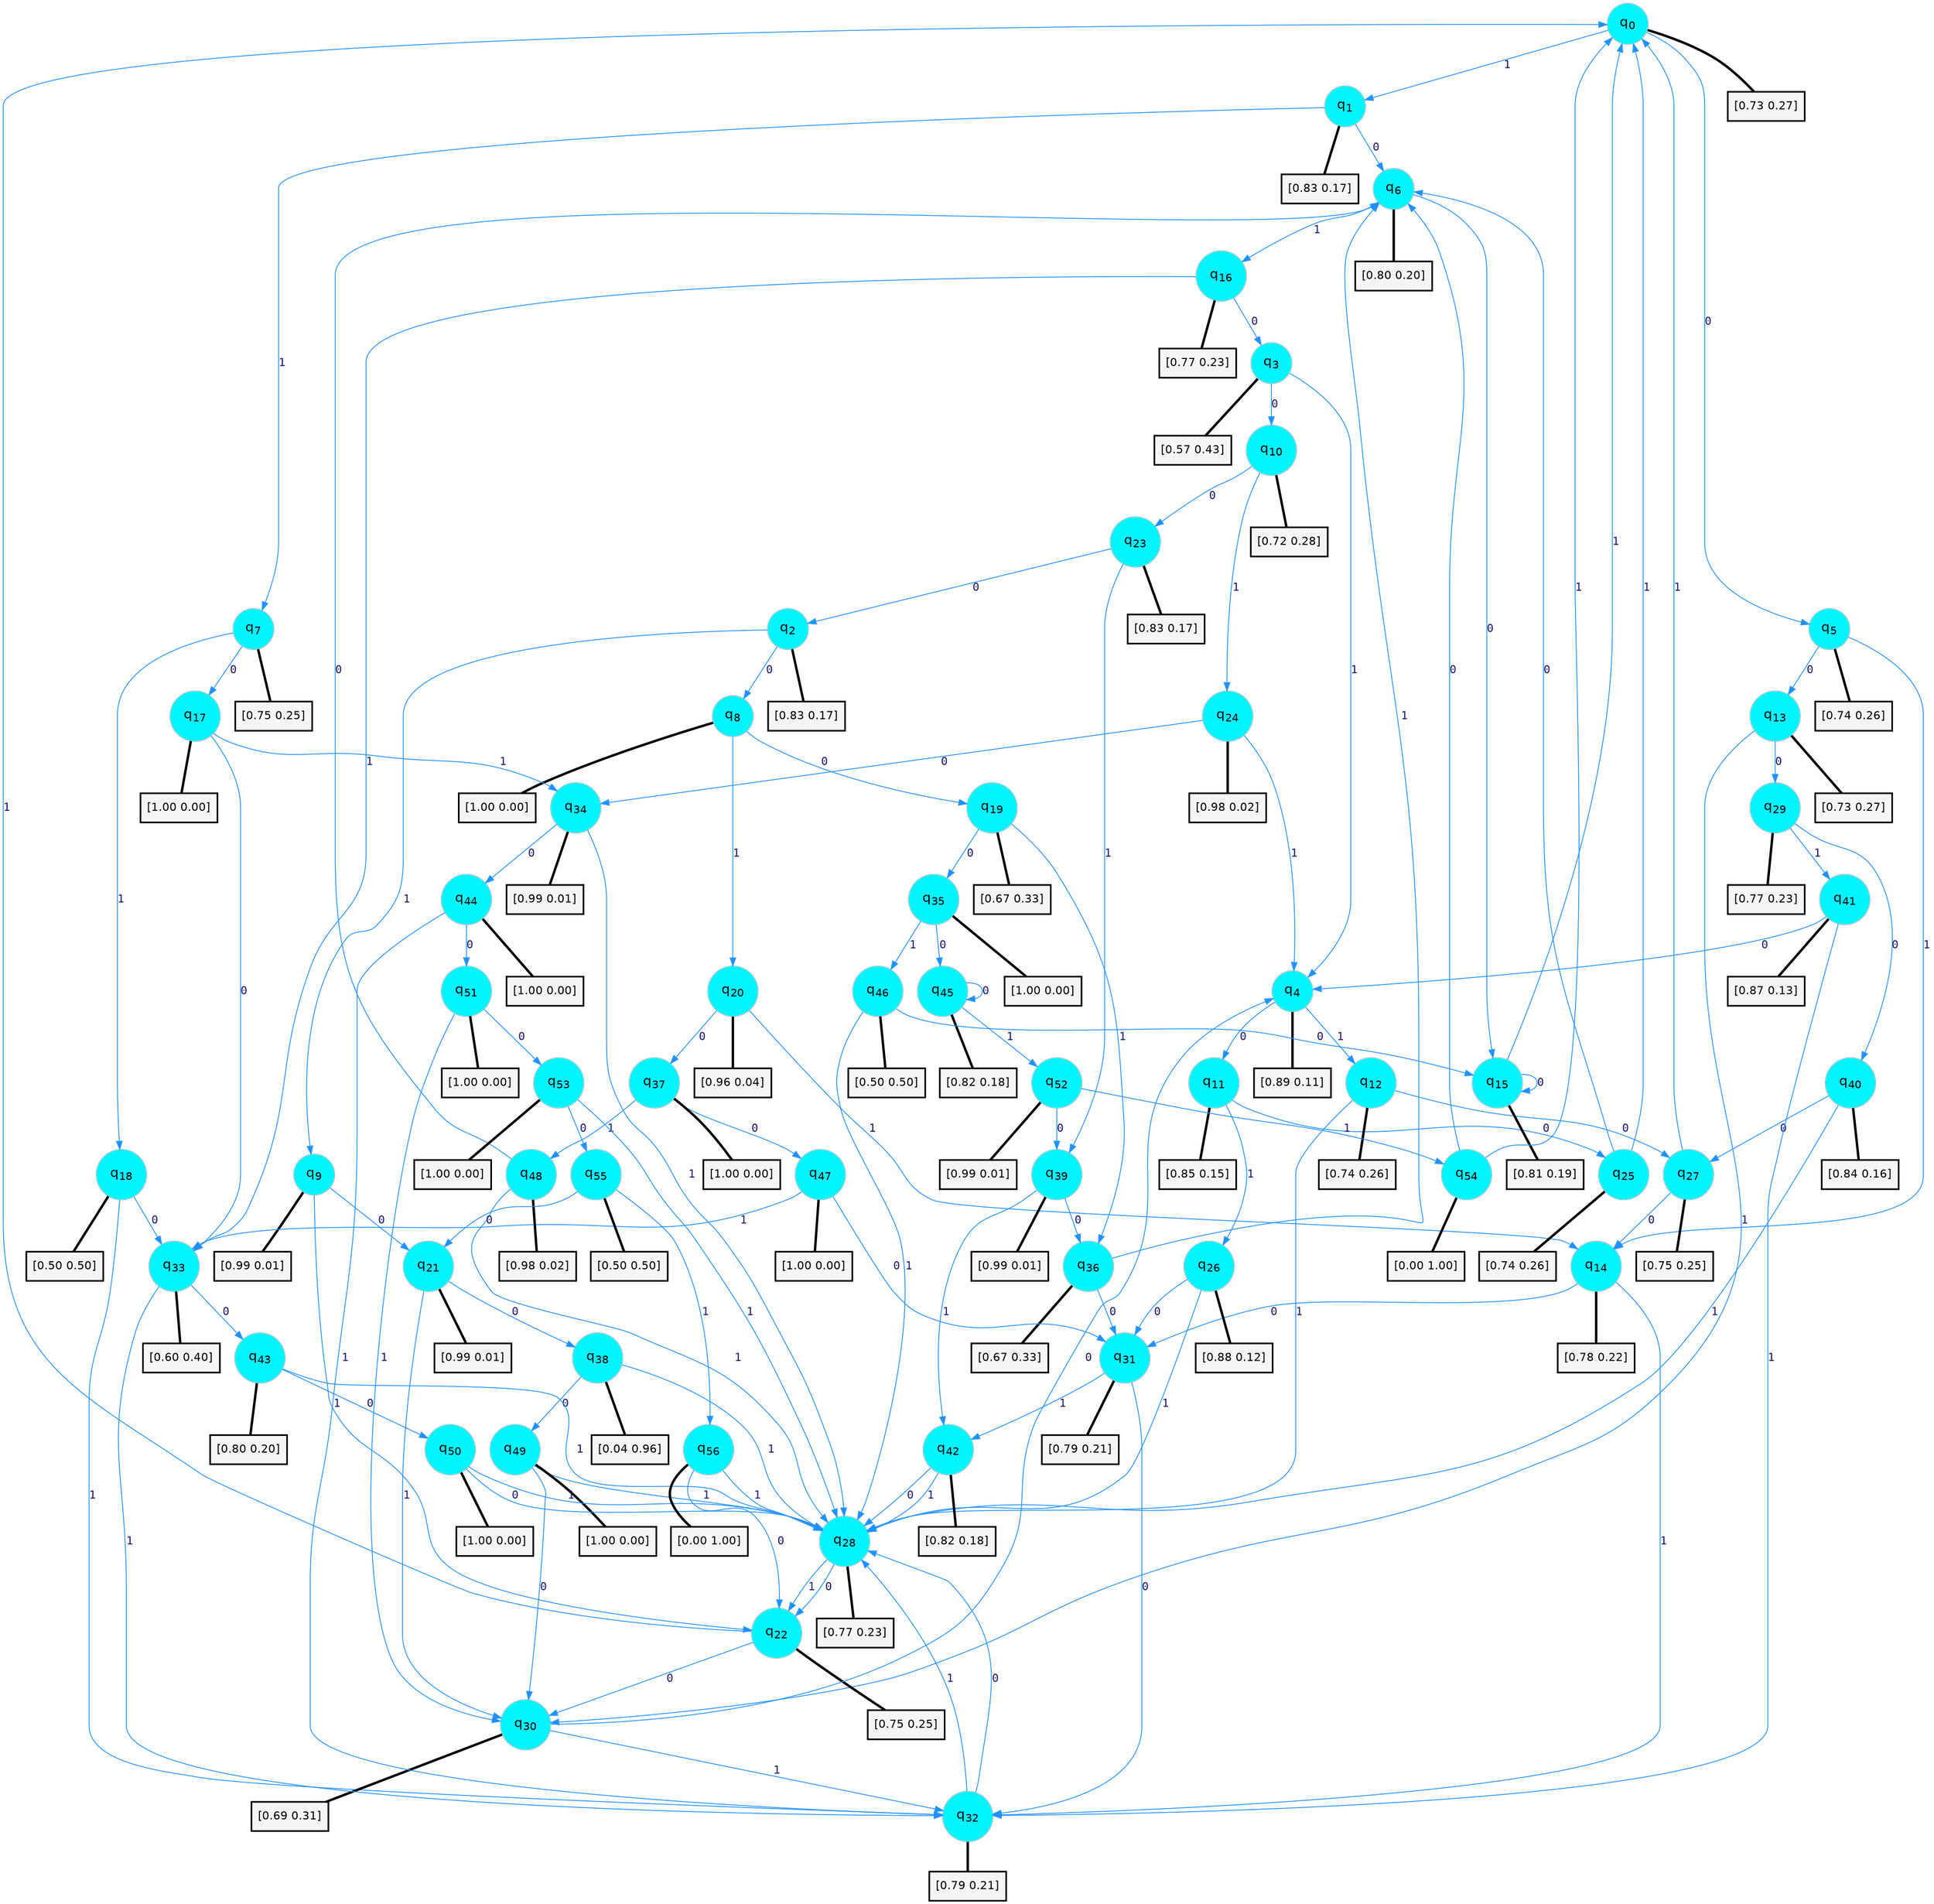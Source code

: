 digraph G {
graph [
bgcolor=transparent, dpi=300, rankdir=TD, size="40,25"];
node [
color=gray, fillcolor=turquoise1, fontcolor=black, fontname=Helvetica, fontsize=16, fontweight=bold, shape=circle, style=filled];
edge [
arrowsize=1, color=dodgerblue1, fontcolor=midnightblue, fontname=courier, fontweight=bold, penwidth=1, style=solid, weight=20];
0[label=<q<SUB>0</SUB>>];
1[label=<q<SUB>1</SUB>>];
2[label=<q<SUB>2</SUB>>];
3[label=<q<SUB>3</SUB>>];
4[label=<q<SUB>4</SUB>>];
5[label=<q<SUB>5</SUB>>];
6[label=<q<SUB>6</SUB>>];
7[label=<q<SUB>7</SUB>>];
8[label=<q<SUB>8</SUB>>];
9[label=<q<SUB>9</SUB>>];
10[label=<q<SUB>10</SUB>>];
11[label=<q<SUB>11</SUB>>];
12[label=<q<SUB>12</SUB>>];
13[label=<q<SUB>13</SUB>>];
14[label=<q<SUB>14</SUB>>];
15[label=<q<SUB>15</SUB>>];
16[label=<q<SUB>16</SUB>>];
17[label=<q<SUB>17</SUB>>];
18[label=<q<SUB>18</SUB>>];
19[label=<q<SUB>19</SUB>>];
20[label=<q<SUB>20</SUB>>];
21[label=<q<SUB>21</SUB>>];
22[label=<q<SUB>22</SUB>>];
23[label=<q<SUB>23</SUB>>];
24[label=<q<SUB>24</SUB>>];
25[label=<q<SUB>25</SUB>>];
26[label=<q<SUB>26</SUB>>];
27[label=<q<SUB>27</SUB>>];
28[label=<q<SUB>28</SUB>>];
29[label=<q<SUB>29</SUB>>];
30[label=<q<SUB>30</SUB>>];
31[label=<q<SUB>31</SUB>>];
32[label=<q<SUB>32</SUB>>];
33[label=<q<SUB>33</SUB>>];
34[label=<q<SUB>34</SUB>>];
35[label=<q<SUB>35</SUB>>];
36[label=<q<SUB>36</SUB>>];
37[label=<q<SUB>37</SUB>>];
38[label=<q<SUB>38</SUB>>];
39[label=<q<SUB>39</SUB>>];
40[label=<q<SUB>40</SUB>>];
41[label=<q<SUB>41</SUB>>];
42[label=<q<SUB>42</SUB>>];
43[label=<q<SUB>43</SUB>>];
44[label=<q<SUB>44</SUB>>];
45[label=<q<SUB>45</SUB>>];
46[label=<q<SUB>46</SUB>>];
47[label=<q<SUB>47</SUB>>];
48[label=<q<SUB>48</SUB>>];
49[label=<q<SUB>49</SUB>>];
50[label=<q<SUB>50</SUB>>];
51[label=<q<SUB>51</SUB>>];
52[label=<q<SUB>52</SUB>>];
53[label=<q<SUB>53</SUB>>];
54[label=<q<SUB>54</SUB>>];
55[label=<q<SUB>55</SUB>>];
56[label=<q<SUB>56</SUB>>];
57[label="[0.73 0.27]", shape=box,fontcolor=black, fontname=Helvetica, fontsize=14, penwidth=2, fillcolor=whitesmoke,color=black];
58[label="[0.83 0.17]", shape=box,fontcolor=black, fontname=Helvetica, fontsize=14, penwidth=2, fillcolor=whitesmoke,color=black];
59[label="[0.83 0.17]", shape=box,fontcolor=black, fontname=Helvetica, fontsize=14, penwidth=2, fillcolor=whitesmoke,color=black];
60[label="[0.57 0.43]", shape=box,fontcolor=black, fontname=Helvetica, fontsize=14, penwidth=2, fillcolor=whitesmoke,color=black];
61[label="[0.89 0.11]", shape=box,fontcolor=black, fontname=Helvetica, fontsize=14, penwidth=2, fillcolor=whitesmoke,color=black];
62[label="[0.74 0.26]", shape=box,fontcolor=black, fontname=Helvetica, fontsize=14, penwidth=2, fillcolor=whitesmoke,color=black];
63[label="[0.80 0.20]", shape=box,fontcolor=black, fontname=Helvetica, fontsize=14, penwidth=2, fillcolor=whitesmoke,color=black];
64[label="[0.75 0.25]", shape=box,fontcolor=black, fontname=Helvetica, fontsize=14, penwidth=2, fillcolor=whitesmoke,color=black];
65[label="[1.00 0.00]", shape=box,fontcolor=black, fontname=Helvetica, fontsize=14, penwidth=2, fillcolor=whitesmoke,color=black];
66[label="[0.99 0.01]", shape=box,fontcolor=black, fontname=Helvetica, fontsize=14, penwidth=2, fillcolor=whitesmoke,color=black];
67[label="[0.72 0.28]", shape=box,fontcolor=black, fontname=Helvetica, fontsize=14, penwidth=2, fillcolor=whitesmoke,color=black];
68[label="[0.85 0.15]", shape=box,fontcolor=black, fontname=Helvetica, fontsize=14, penwidth=2, fillcolor=whitesmoke,color=black];
69[label="[0.74 0.26]", shape=box,fontcolor=black, fontname=Helvetica, fontsize=14, penwidth=2, fillcolor=whitesmoke,color=black];
70[label="[0.73 0.27]", shape=box,fontcolor=black, fontname=Helvetica, fontsize=14, penwidth=2, fillcolor=whitesmoke,color=black];
71[label="[0.78 0.22]", shape=box,fontcolor=black, fontname=Helvetica, fontsize=14, penwidth=2, fillcolor=whitesmoke,color=black];
72[label="[0.81 0.19]", shape=box,fontcolor=black, fontname=Helvetica, fontsize=14, penwidth=2, fillcolor=whitesmoke,color=black];
73[label="[0.77 0.23]", shape=box,fontcolor=black, fontname=Helvetica, fontsize=14, penwidth=2, fillcolor=whitesmoke,color=black];
74[label="[1.00 0.00]", shape=box,fontcolor=black, fontname=Helvetica, fontsize=14, penwidth=2, fillcolor=whitesmoke,color=black];
75[label="[0.50 0.50]", shape=box,fontcolor=black, fontname=Helvetica, fontsize=14, penwidth=2, fillcolor=whitesmoke,color=black];
76[label="[0.67 0.33]", shape=box,fontcolor=black, fontname=Helvetica, fontsize=14, penwidth=2, fillcolor=whitesmoke,color=black];
77[label="[0.96 0.04]", shape=box,fontcolor=black, fontname=Helvetica, fontsize=14, penwidth=2, fillcolor=whitesmoke,color=black];
78[label="[0.99 0.01]", shape=box,fontcolor=black, fontname=Helvetica, fontsize=14, penwidth=2, fillcolor=whitesmoke,color=black];
79[label="[0.75 0.25]", shape=box,fontcolor=black, fontname=Helvetica, fontsize=14, penwidth=2, fillcolor=whitesmoke,color=black];
80[label="[0.83 0.17]", shape=box,fontcolor=black, fontname=Helvetica, fontsize=14, penwidth=2, fillcolor=whitesmoke,color=black];
81[label="[0.98 0.02]", shape=box,fontcolor=black, fontname=Helvetica, fontsize=14, penwidth=2, fillcolor=whitesmoke,color=black];
82[label="[0.74 0.26]", shape=box,fontcolor=black, fontname=Helvetica, fontsize=14, penwidth=2, fillcolor=whitesmoke,color=black];
83[label="[0.88 0.12]", shape=box,fontcolor=black, fontname=Helvetica, fontsize=14, penwidth=2, fillcolor=whitesmoke,color=black];
84[label="[0.75 0.25]", shape=box,fontcolor=black, fontname=Helvetica, fontsize=14, penwidth=2, fillcolor=whitesmoke,color=black];
85[label="[0.77 0.23]", shape=box,fontcolor=black, fontname=Helvetica, fontsize=14, penwidth=2, fillcolor=whitesmoke,color=black];
86[label="[0.77 0.23]", shape=box,fontcolor=black, fontname=Helvetica, fontsize=14, penwidth=2, fillcolor=whitesmoke,color=black];
87[label="[0.69 0.31]", shape=box,fontcolor=black, fontname=Helvetica, fontsize=14, penwidth=2, fillcolor=whitesmoke,color=black];
88[label="[0.79 0.21]", shape=box,fontcolor=black, fontname=Helvetica, fontsize=14, penwidth=2, fillcolor=whitesmoke,color=black];
89[label="[0.79 0.21]", shape=box,fontcolor=black, fontname=Helvetica, fontsize=14, penwidth=2, fillcolor=whitesmoke,color=black];
90[label="[0.60 0.40]", shape=box,fontcolor=black, fontname=Helvetica, fontsize=14, penwidth=2, fillcolor=whitesmoke,color=black];
91[label="[0.99 0.01]", shape=box,fontcolor=black, fontname=Helvetica, fontsize=14, penwidth=2, fillcolor=whitesmoke,color=black];
92[label="[1.00 0.00]", shape=box,fontcolor=black, fontname=Helvetica, fontsize=14, penwidth=2, fillcolor=whitesmoke,color=black];
93[label="[0.67 0.33]", shape=box,fontcolor=black, fontname=Helvetica, fontsize=14, penwidth=2, fillcolor=whitesmoke,color=black];
94[label="[1.00 0.00]", shape=box,fontcolor=black, fontname=Helvetica, fontsize=14, penwidth=2, fillcolor=whitesmoke,color=black];
95[label="[0.04 0.96]", shape=box,fontcolor=black, fontname=Helvetica, fontsize=14, penwidth=2, fillcolor=whitesmoke,color=black];
96[label="[0.99 0.01]", shape=box,fontcolor=black, fontname=Helvetica, fontsize=14, penwidth=2, fillcolor=whitesmoke,color=black];
97[label="[0.84 0.16]", shape=box,fontcolor=black, fontname=Helvetica, fontsize=14, penwidth=2, fillcolor=whitesmoke,color=black];
98[label="[0.87 0.13]", shape=box,fontcolor=black, fontname=Helvetica, fontsize=14, penwidth=2, fillcolor=whitesmoke,color=black];
99[label="[0.82 0.18]", shape=box,fontcolor=black, fontname=Helvetica, fontsize=14, penwidth=2, fillcolor=whitesmoke,color=black];
100[label="[0.80 0.20]", shape=box,fontcolor=black, fontname=Helvetica, fontsize=14, penwidth=2, fillcolor=whitesmoke,color=black];
101[label="[1.00 0.00]", shape=box,fontcolor=black, fontname=Helvetica, fontsize=14, penwidth=2, fillcolor=whitesmoke,color=black];
102[label="[0.82 0.18]", shape=box,fontcolor=black, fontname=Helvetica, fontsize=14, penwidth=2, fillcolor=whitesmoke,color=black];
103[label="[0.50 0.50]", shape=box,fontcolor=black, fontname=Helvetica, fontsize=14, penwidth=2, fillcolor=whitesmoke,color=black];
104[label="[1.00 0.00]", shape=box,fontcolor=black, fontname=Helvetica, fontsize=14, penwidth=2, fillcolor=whitesmoke,color=black];
105[label="[0.98 0.02]", shape=box,fontcolor=black, fontname=Helvetica, fontsize=14, penwidth=2, fillcolor=whitesmoke,color=black];
106[label="[1.00 0.00]", shape=box,fontcolor=black, fontname=Helvetica, fontsize=14, penwidth=2, fillcolor=whitesmoke,color=black];
107[label="[1.00 0.00]", shape=box,fontcolor=black, fontname=Helvetica, fontsize=14, penwidth=2, fillcolor=whitesmoke,color=black];
108[label="[1.00 0.00]", shape=box,fontcolor=black, fontname=Helvetica, fontsize=14, penwidth=2, fillcolor=whitesmoke,color=black];
109[label="[0.99 0.01]", shape=box,fontcolor=black, fontname=Helvetica, fontsize=14, penwidth=2, fillcolor=whitesmoke,color=black];
110[label="[1.00 0.00]", shape=box,fontcolor=black, fontname=Helvetica, fontsize=14, penwidth=2, fillcolor=whitesmoke,color=black];
111[label="[0.00 1.00]", shape=box,fontcolor=black, fontname=Helvetica, fontsize=14, penwidth=2, fillcolor=whitesmoke,color=black];
112[label="[0.50 0.50]", shape=box,fontcolor=black, fontname=Helvetica, fontsize=14, penwidth=2, fillcolor=whitesmoke,color=black];
113[label="[0.00 1.00]", shape=box,fontcolor=black, fontname=Helvetica, fontsize=14, penwidth=2, fillcolor=whitesmoke,color=black];
0->5 [label=0];
0->1 [label=1];
0->57 [arrowhead=none, penwidth=3,color=black];
1->6 [label=0];
1->7 [label=1];
1->58 [arrowhead=none, penwidth=3,color=black];
2->8 [label=0];
2->9 [label=1];
2->59 [arrowhead=none, penwidth=3,color=black];
3->10 [label=0];
3->4 [label=1];
3->60 [arrowhead=none, penwidth=3,color=black];
4->11 [label=0];
4->12 [label=1];
4->61 [arrowhead=none, penwidth=3,color=black];
5->13 [label=0];
5->14 [label=1];
5->62 [arrowhead=none, penwidth=3,color=black];
6->15 [label=0];
6->16 [label=1];
6->63 [arrowhead=none, penwidth=3,color=black];
7->17 [label=0];
7->18 [label=1];
7->64 [arrowhead=none, penwidth=3,color=black];
8->19 [label=0];
8->20 [label=1];
8->65 [arrowhead=none, penwidth=3,color=black];
9->21 [label=0];
9->22 [label=1];
9->66 [arrowhead=none, penwidth=3,color=black];
10->23 [label=0];
10->24 [label=1];
10->67 [arrowhead=none, penwidth=3,color=black];
11->25 [label=0];
11->26 [label=1];
11->68 [arrowhead=none, penwidth=3,color=black];
12->27 [label=0];
12->28 [label=1];
12->69 [arrowhead=none, penwidth=3,color=black];
13->29 [label=0];
13->30 [label=1];
13->70 [arrowhead=none, penwidth=3,color=black];
14->31 [label=0];
14->32 [label=1];
14->71 [arrowhead=none, penwidth=3,color=black];
15->15 [label=0];
15->0 [label=1];
15->72 [arrowhead=none, penwidth=3,color=black];
16->3 [label=0];
16->33 [label=1];
16->73 [arrowhead=none, penwidth=3,color=black];
17->33 [label=0];
17->34 [label=1];
17->74 [arrowhead=none, penwidth=3,color=black];
18->33 [label=0];
18->32 [label=1];
18->75 [arrowhead=none, penwidth=3,color=black];
19->35 [label=0];
19->36 [label=1];
19->76 [arrowhead=none, penwidth=3,color=black];
20->37 [label=0];
20->14 [label=1];
20->77 [arrowhead=none, penwidth=3,color=black];
21->38 [label=0];
21->30 [label=1];
21->78 [arrowhead=none, penwidth=3,color=black];
22->30 [label=0];
22->0 [label=1];
22->79 [arrowhead=none, penwidth=3,color=black];
23->2 [label=0];
23->39 [label=1];
23->80 [arrowhead=none, penwidth=3,color=black];
24->34 [label=0];
24->4 [label=1];
24->81 [arrowhead=none, penwidth=3,color=black];
25->6 [label=0];
25->0 [label=1];
25->82 [arrowhead=none, penwidth=3,color=black];
26->31 [label=0];
26->28 [label=1];
26->83 [arrowhead=none, penwidth=3,color=black];
27->14 [label=0];
27->0 [label=1];
27->84 [arrowhead=none, penwidth=3,color=black];
28->22 [label=0];
28->22 [label=1];
28->85 [arrowhead=none, penwidth=3,color=black];
29->40 [label=0];
29->41 [label=1];
29->86 [arrowhead=none, penwidth=3,color=black];
30->4 [label=0];
30->32 [label=1];
30->87 [arrowhead=none, penwidth=3,color=black];
31->32 [label=0];
31->42 [label=1];
31->88 [arrowhead=none, penwidth=3,color=black];
32->28 [label=0];
32->28 [label=1];
32->89 [arrowhead=none, penwidth=3,color=black];
33->43 [label=0];
33->32 [label=1];
33->90 [arrowhead=none, penwidth=3,color=black];
34->44 [label=0];
34->28 [label=1];
34->91 [arrowhead=none, penwidth=3,color=black];
35->45 [label=0];
35->46 [label=1];
35->92 [arrowhead=none, penwidth=3,color=black];
36->31 [label=0];
36->6 [label=1];
36->93 [arrowhead=none, penwidth=3,color=black];
37->47 [label=0];
37->48 [label=1];
37->94 [arrowhead=none, penwidth=3,color=black];
38->49 [label=0];
38->28 [label=1];
38->95 [arrowhead=none, penwidth=3,color=black];
39->36 [label=0];
39->42 [label=1];
39->96 [arrowhead=none, penwidth=3,color=black];
40->27 [label=0];
40->28 [label=1];
40->97 [arrowhead=none, penwidth=3,color=black];
41->4 [label=0];
41->32 [label=1];
41->98 [arrowhead=none, penwidth=3,color=black];
42->28 [label=0];
42->28 [label=1];
42->99 [arrowhead=none, penwidth=3,color=black];
43->50 [label=0];
43->28 [label=1];
43->100 [arrowhead=none, penwidth=3,color=black];
44->51 [label=0];
44->32 [label=1];
44->101 [arrowhead=none, penwidth=3,color=black];
45->45 [label=0];
45->52 [label=1];
45->102 [arrowhead=none, penwidth=3,color=black];
46->15 [label=0];
46->28 [label=1];
46->103 [arrowhead=none, penwidth=3,color=black];
47->31 [label=0];
47->33 [label=1];
47->104 [arrowhead=none, penwidth=3,color=black];
48->6 [label=0];
48->28 [label=1];
48->105 [arrowhead=none, penwidth=3,color=black];
49->30 [label=0];
49->28 [label=1];
49->106 [arrowhead=none, penwidth=3,color=black];
50->28 [label=0];
50->28 [label=1];
50->107 [arrowhead=none, penwidth=3,color=black];
51->53 [label=0];
51->30 [label=1];
51->108 [arrowhead=none, penwidth=3,color=black];
52->39 [label=0];
52->54 [label=1];
52->109 [arrowhead=none, penwidth=3,color=black];
53->55 [label=0];
53->28 [label=1];
53->110 [arrowhead=none, penwidth=3,color=black];
54->6 [label=0];
54->0 [label=1];
54->111 [arrowhead=none, penwidth=3,color=black];
55->21 [label=0];
55->56 [label=1];
55->112 [arrowhead=none, penwidth=3,color=black];
56->22 [label=0];
56->28 [label=1];
56->113 [arrowhead=none, penwidth=3,color=black];
}
